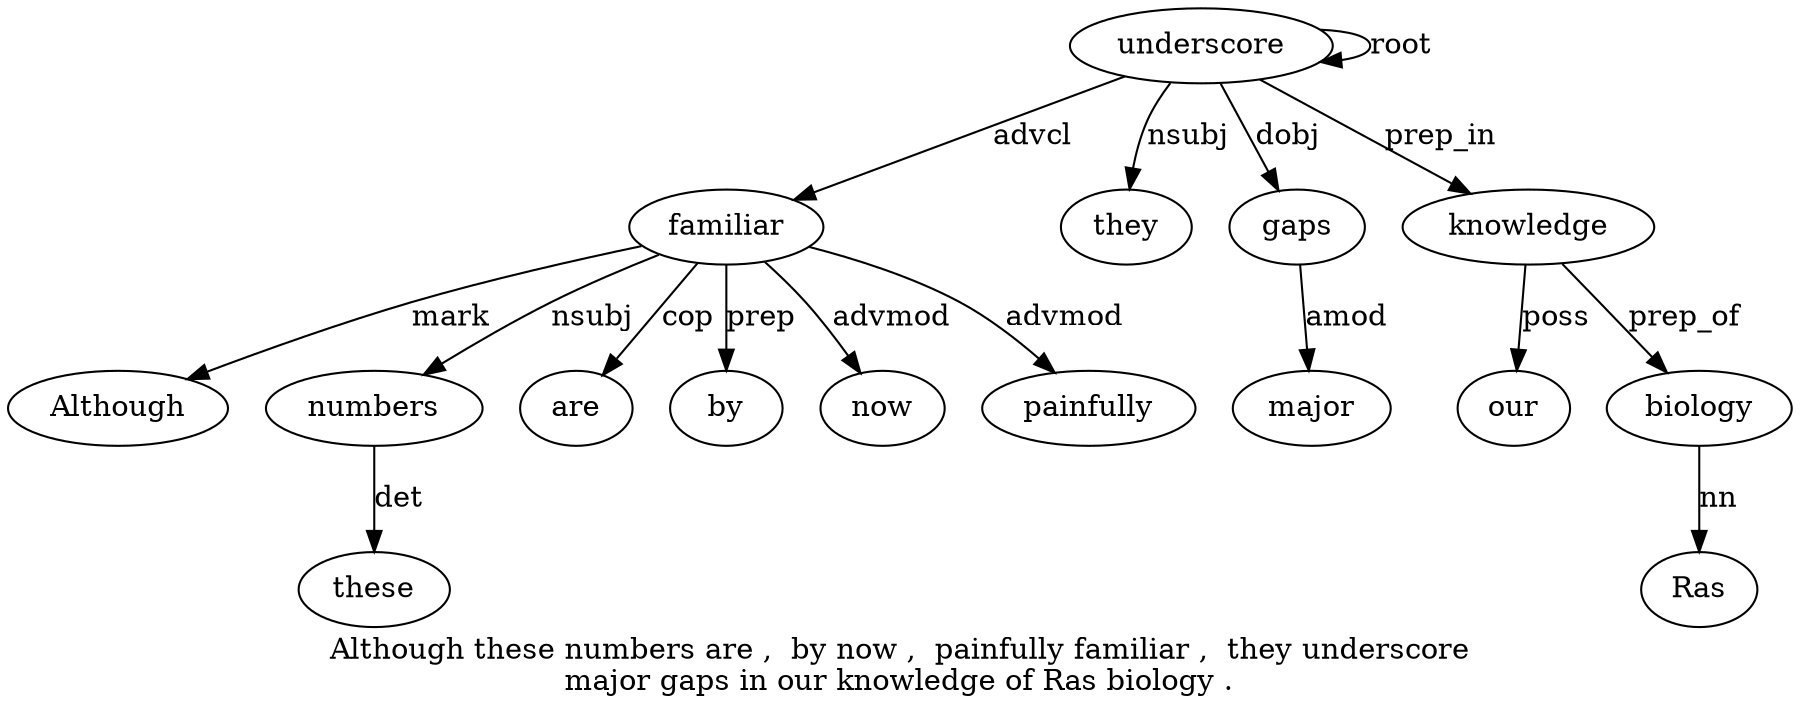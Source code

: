 digraph "Although these numbers are ,  by now ,  painfully familiar ,  they underscore major gaps in our knowledge of Ras biology ." {
label="Although these numbers are ,  by now ,  painfully familiar ,  they underscore
major gaps in our knowledge of Ras biology .";
familiar10 [style=filled, fillcolor=white, label=familiar];
Although1 [style=filled, fillcolor=white, label=Although];
familiar10 -> Although1  [label=mark];
numbers3 [style=filled, fillcolor=white, label=numbers];
these2 [style=filled, fillcolor=white, label=these];
numbers3 -> these2  [label=det];
familiar10 -> numbers3  [label=nsubj];
are4 [style=filled, fillcolor=white, label=are];
familiar10 -> are4  [label=cop];
by6 [style=filled, fillcolor=white, label=by];
familiar10 -> by6  [label=prep];
now7 [style=filled, fillcolor=white, label=now];
familiar10 -> now7  [label=advmod];
painfully9 [style=filled, fillcolor=white, label=painfully];
familiar10 -> painfully9  [label=advmod];
underscore13 [style=filled, fillcolor=white, label=underscore];
underscore13 -> familiar10  [label=advcl];
they12 [style=filled, fillcolor=white, label=they];
underscore13 -> they12  [label=nsubj];
underscore13 -> underscore13  [label=root];
gaps15 [style=filled, fillcolor=white, label=gaps];
major14 [style=filled, fillcolor=white, label=major];
gaps15 -> major14  [label=amod];
underscore13 -> gaps15  [label=dobj];
knowledge18 [style=filled, fillcolor=white, label=knowledge];
our17 [style=filled, fillcolor=white, label=our];
knowledge18 -> our17  [label=poss];
underscore13 -> knowledge18  [label=prep_in];
biology21 [style=filled, fillcolor=white, label=biology];
Ras20 [style=filled, fillcolor=white, label=Ras];
biology21 -> Ras20  [label=nn];
knowledge18 -> biology21  [label=prep_of];
}
